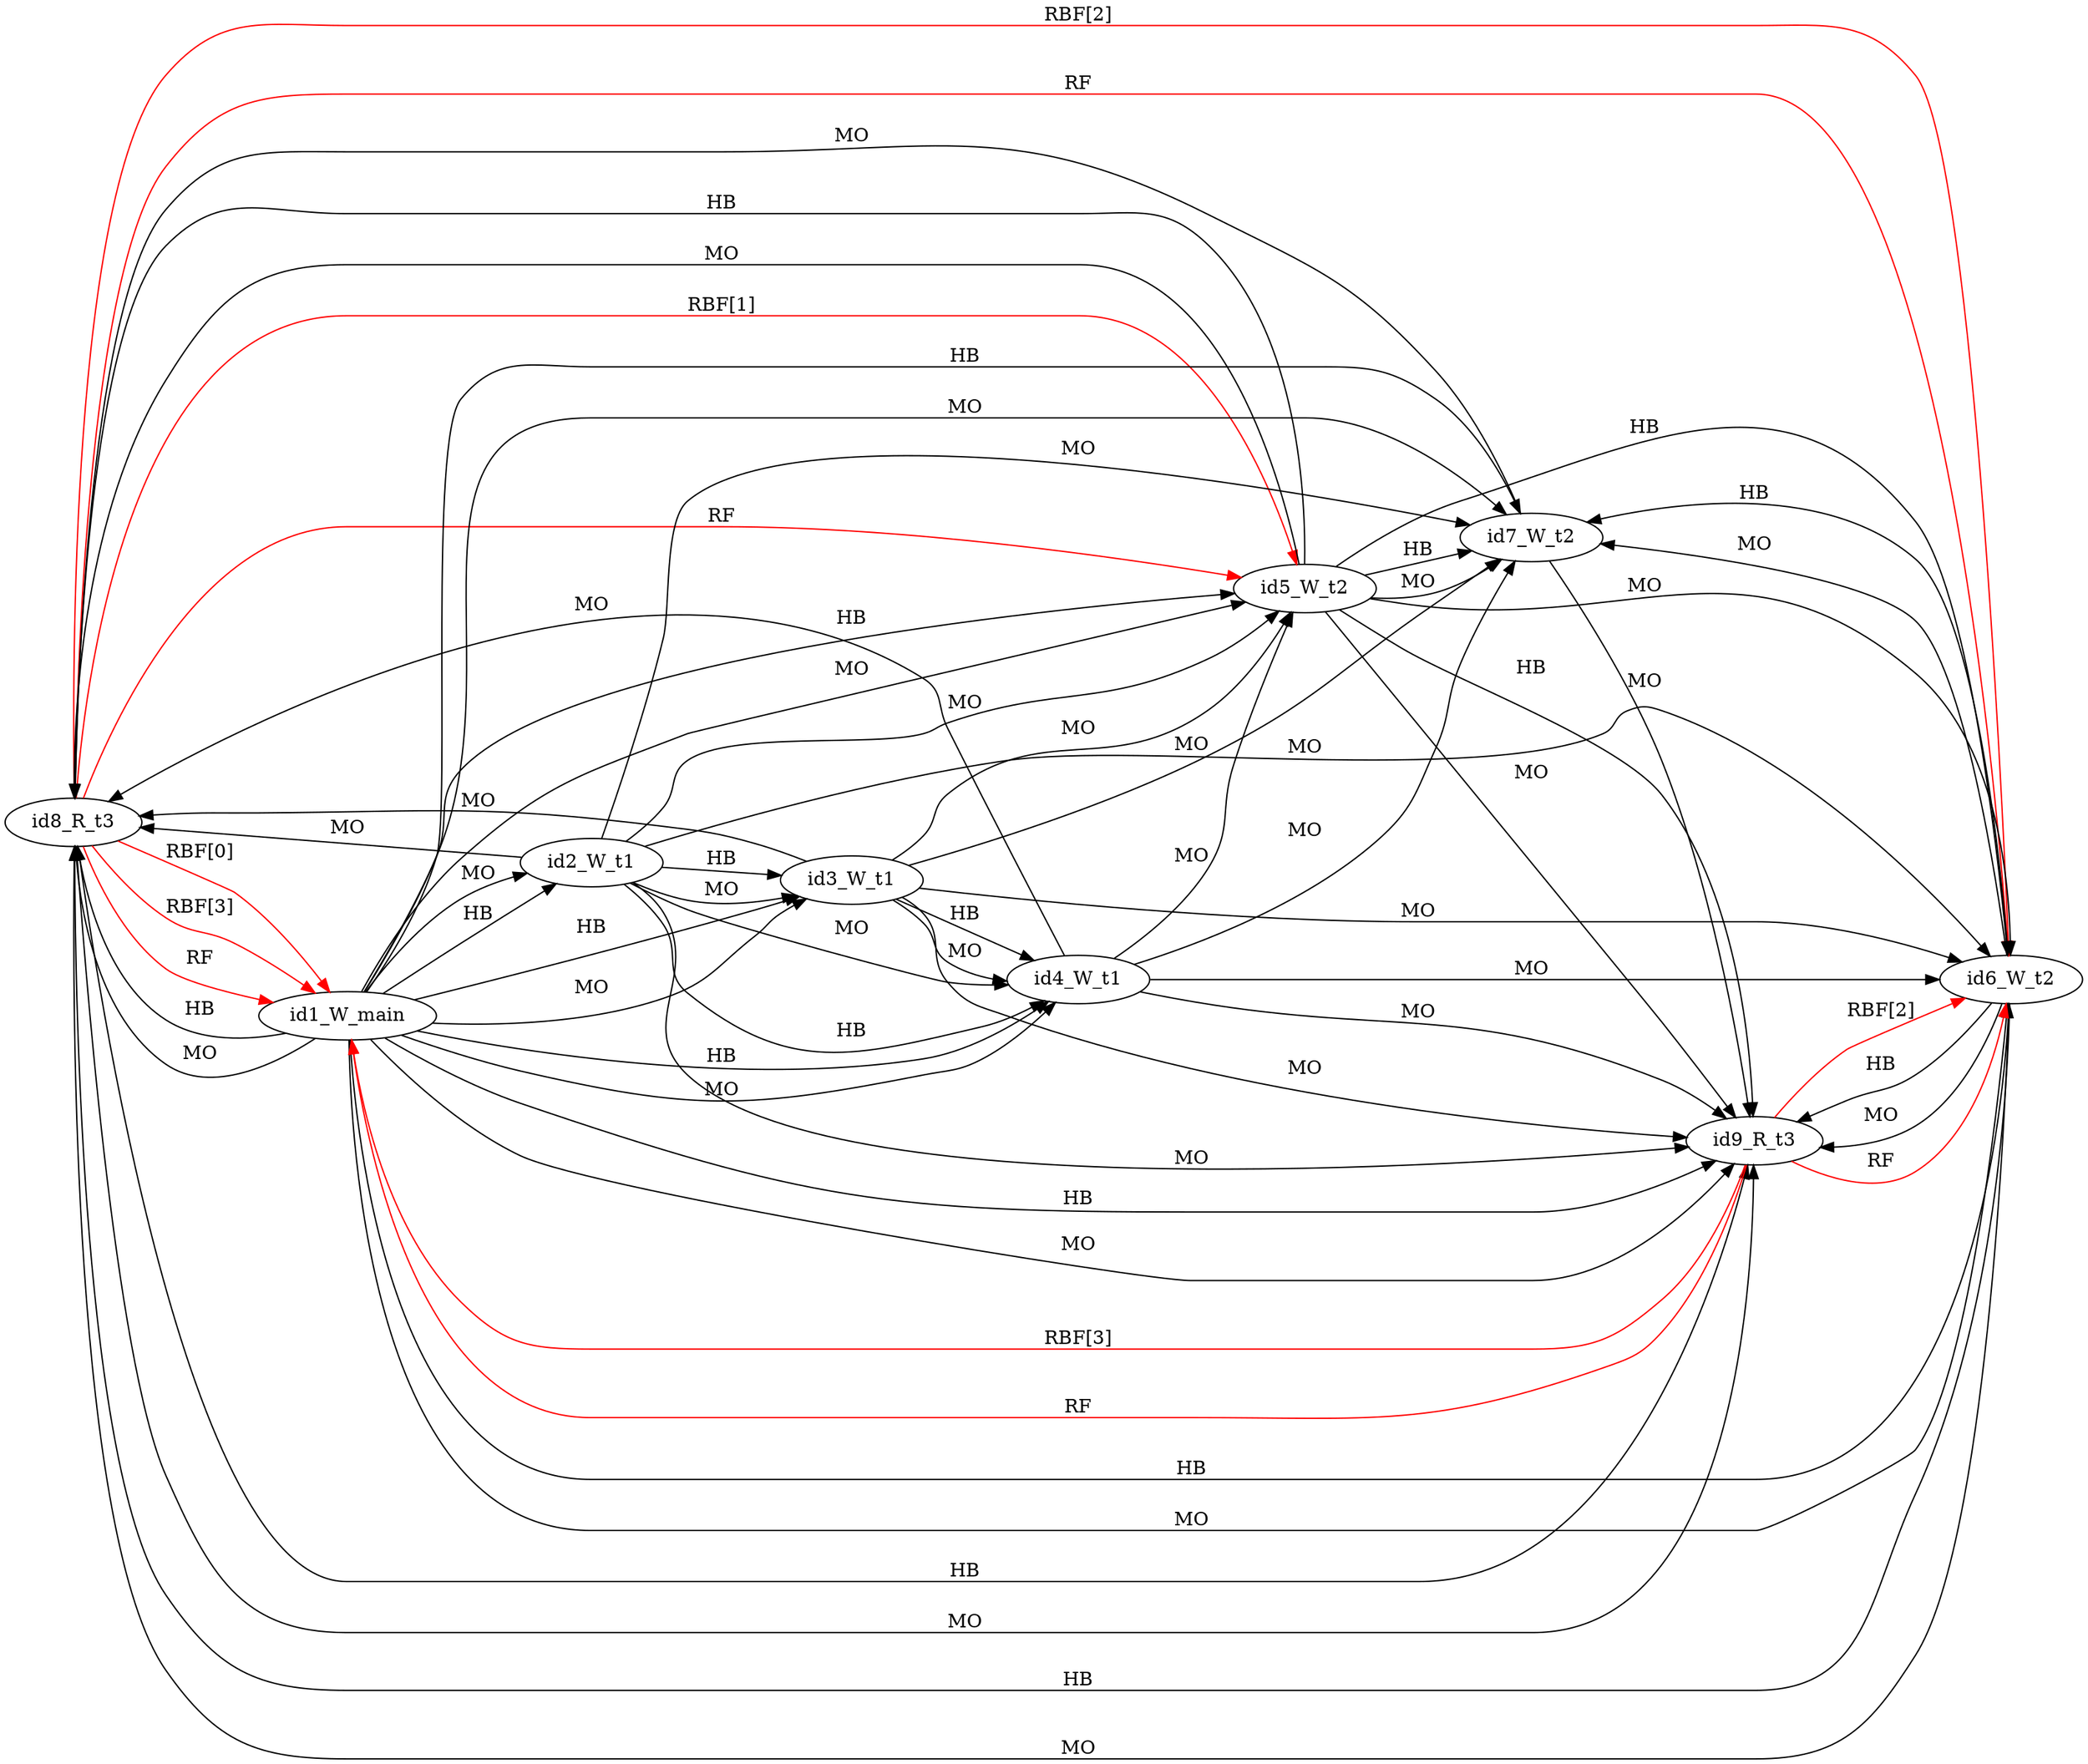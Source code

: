 digraph memory_model {
rankdir=LR;
id8_R_t3 -> id1_W_main [label = "RBF[0]", color="red"];
id8_R_t3 -> id1_W_main [label = "RBF[3]", color="red"];
id8_R_t3 -> id5_W_t2 [label = "RBF[1]", color="red"];
id8_R_t3 -> id6_W_t2 [label = "RBF[2]", color="red"];
id9_R_t3 -> id1_W_main [label = "RBF[3]", color="red"];
id9_R_t3 -> id6_W_t2 [label = "RBF[2]", color="red"];
id8_R_t3 -> id1_W_main [label = "RF", color="red"];
id8_R_t3 -> id5_W_t2 [label = "RF", color="red"];
id8_R_t3 -> id6_W_t2 [label = "RF", color="red"];
id9_R_t3 -> id1_W_main [label = "RF", color="red"];
id9_R_t3 -> id6_W_t2 [label = "RF", color="red"];
id2_W_t1 -> id3_W_t1 [label = "HB", color="black"];
id2_W_t1 -> id4_W_t1 [label = "HB", color="black"];
id3_W_t1 -> id4_W_t1 [label = "HB", color="black"];
id5_W_t2 -> id6_W_t2 [label = "HB", color="black"];
id5_W_t2 -> id7_W_t2 [label = "HB", color="black"];
id6_W_t2 -> id7_W_t2 [label = "HB", color="black"];
id8_R_t3 -> id9_R_t3 [label = "HB", color="black"];
id1_W_main -> id2_W_t1 [label = "HB", color="black"];
id1_W_main -> id3_W_t1 [label = "HB", color="black"];
id1_W_main -> id4_W_t1 [label = "HB", color="black"];
id1_W_main -> id5_W_t2 [label = "HB", color="black"];
id1_W_main -> id6_W_t2 [label = "HB", color="black"];
id1_W_main -> id7_W_t2 [label = "HB", color="black"];
id1_W_main -> id8_R_t3 [label = "HB", color="black"];
id1_W_main -> id9_R_t3 [label = "HB", color="black"];
id5_W_t2 -> id8_R_t3 [label = "HB", color="black"];
id5_W_t2 -> id9_R_t3 [label = "HB", color="black"];
id6_W_t2 -> id8_R_t3 [label = "HB", color="black"];
id6_W_t2 -> id9_R_t3 [label = "HB", color="black"];
id2_W_t1 -> id3_W_t1 [label = "MO", color="black"];
id2_W_t1 -> id4_W_t1 [label = "MO", color="black"];
id3_W_t1 -> id4_W_t1 [label = "MO", color="black"];
id5_W_t2 -> id6_W_t2 [label = "MO", color="black"];
id5_W_t2 -> id7_W_t2 [label = "MO", color="black"];
id6_W_t2 -> id7_W_t2 [label = "MO", color="black"];
id8_R_t3 -> id9_R_t3 [label = "MO", color="black"];
id1_W_main -> id2_W_t1 [label = "MO", color="black"];
id1_W_main -> id3_W_t1 [label = "MO", color="black"];
id1_W_main -> id4_W_t1 [label = "MO", color="black"];
id1_W_main -> id5_W_t2 [label = "MO", color="black"];
id1_W_main -> id6_W_t2 [label = "MO", color="black"];
id1_W_main -> id7_W_t2 [label = "MO", color="black"];
id1_W_main -> id8_R_t3 [label = "MO", color="black"];
id1_W_main -> id9_R_t3 [label = "MO", color="black"];
id2_W_t1 -> id5_W_t2 [label = "MO", color="black"];
id2_W_t1 -> id6_W_t2 [label = "MO", color="black"];
id2_W_t1 -> id7_W_t2 [label = "MO", color="black"];
id2_W_t1 -> id8_R_t3 [label = "MO", color="black"];
id2_W_t1 -> id9_R_t3 [label = "MO", color="black"];
id3_W_t1 -> id5_W_t2 [label = "MO", color="black"];
id3_W_t1 -> id6_W_t2 [label = "MO", color="black"];
id3_W_t1 -> id7_W_t2 [label = "MO", color="black"];
id3_W_t1 -> id8_R_t3 [label = "MO", color="black"];
id3_W_t1 -> id9_R_t3 [label = "MO", color="black"];
id4_W_t1 -> id5_W_t2 [label = "MO", color="black"];
id4_W_t1 -> id6_W_t2 [label = "MO", color="black"];
id4_W_t1 -> id7_W_t2 [label = "MO", color="black"];
id4_W_t1 -> id8_R_t3 [label = "MO", color="black"];
id4_W_t1 -> id9_R_t3 [label = "MO", color="black"];
id5_W_t2 -> id8_R_t3 [label = "MO", color="black"];
id5_W_t2 -> id9_R_t3 [label = "MO", color="black"];
id6_W_t2 -> id8_R_t3 [label = "MO", color="black"];
id6_W_t2 -> id9_R_t3 [label = "MO", color="black"];
id7_W_t2 -> id8_R_t3 [label = "MO", color="black"];
id7_W_t2 -> id9_R_t3 [label = "MO", color="black"];
}